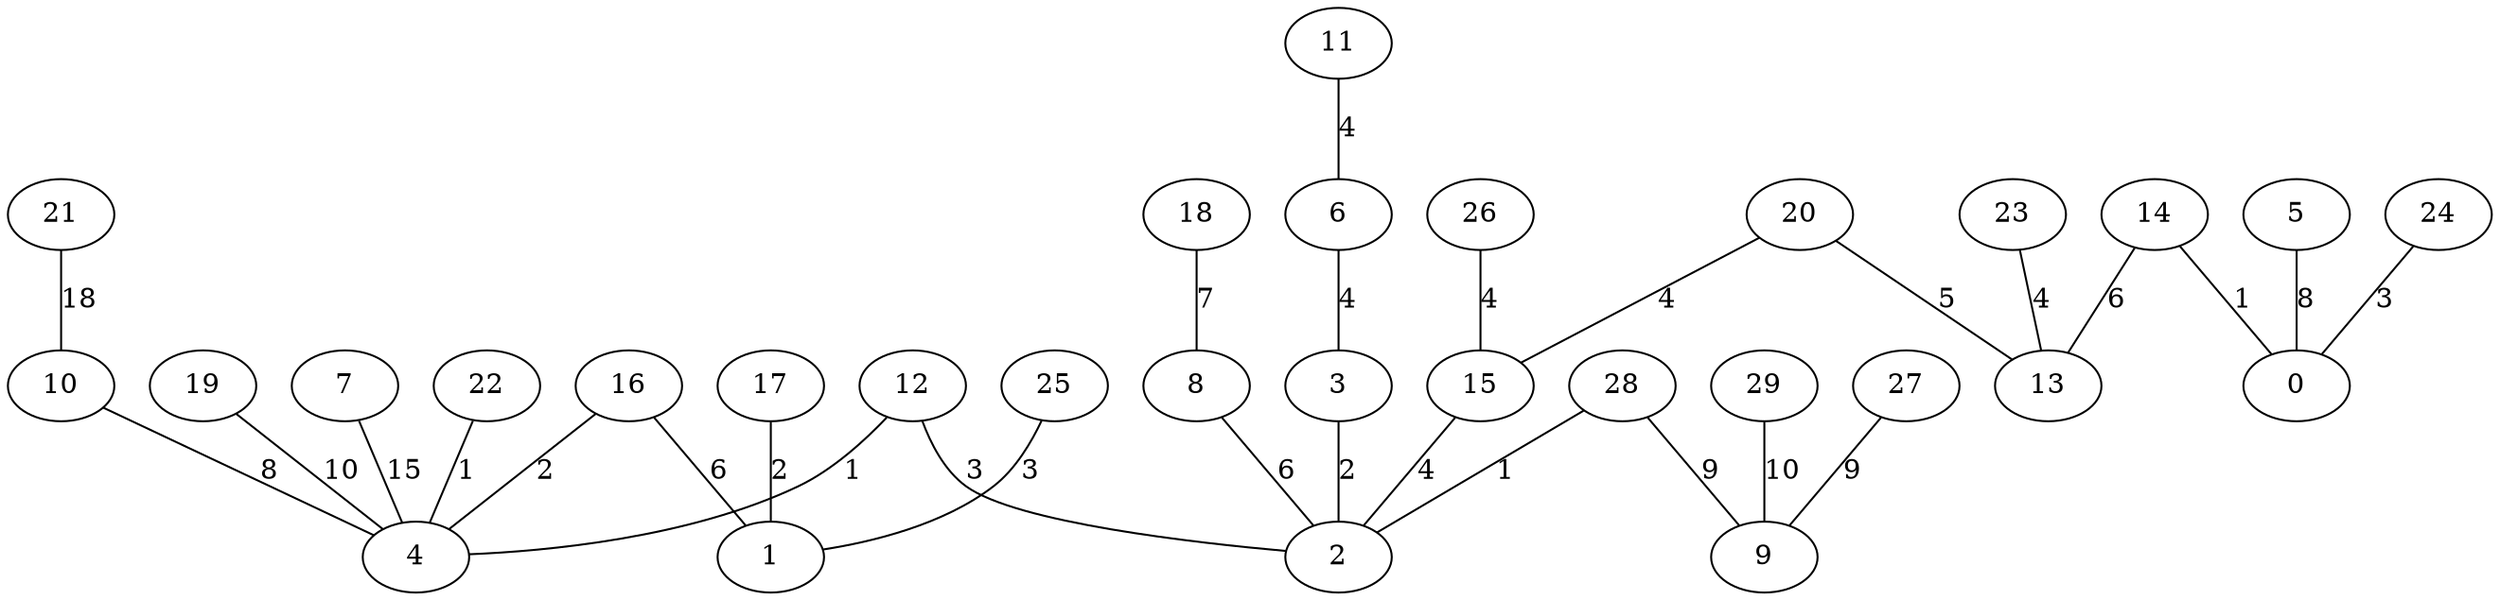 graph G {
    "12" -- "4" [label="1"];
    "14" -- "0" [label="1"];
    "22" -- "4" [label="1"];
    "28" -- "2" [label="1"];
    "3" -- "2" [label="2"];
    "16" -- "4" [label="2"];
    "17" -- "1" [label="2"];
    "12" -- "2" [label="3"];
    "24" -- "0" [label="3"];
    "25" -- "1" [label="3"];
    "6" -- "3" [label="4"];
    "11" -- "6" [label="4"];
    "15" -- "2" [label="4"];
    "20" -- "15" [label="4"];
    "23" -- "13" [label="4"];
    "26" -- "15" [label="4"];
    "20" -- "13" [label="5"];
    "8" -- "2" [label="6"];
    "14" -- "13" [label="6"];
    "16" -- "1" [label="6"];
    "18" -- "8" [label="7"];
    "5" -- "0" [label="8"];
    "10" -- "4" [label="8"];
    "27" -- "9" [label="9"];
    "28" -- "9" [label="9"];
    "19" -- "4" [label="10"];
    "29" -- "9" [label="10"];
    "7" -- "4" [label="15"];
    "21" -- "10" [label="18"];
}